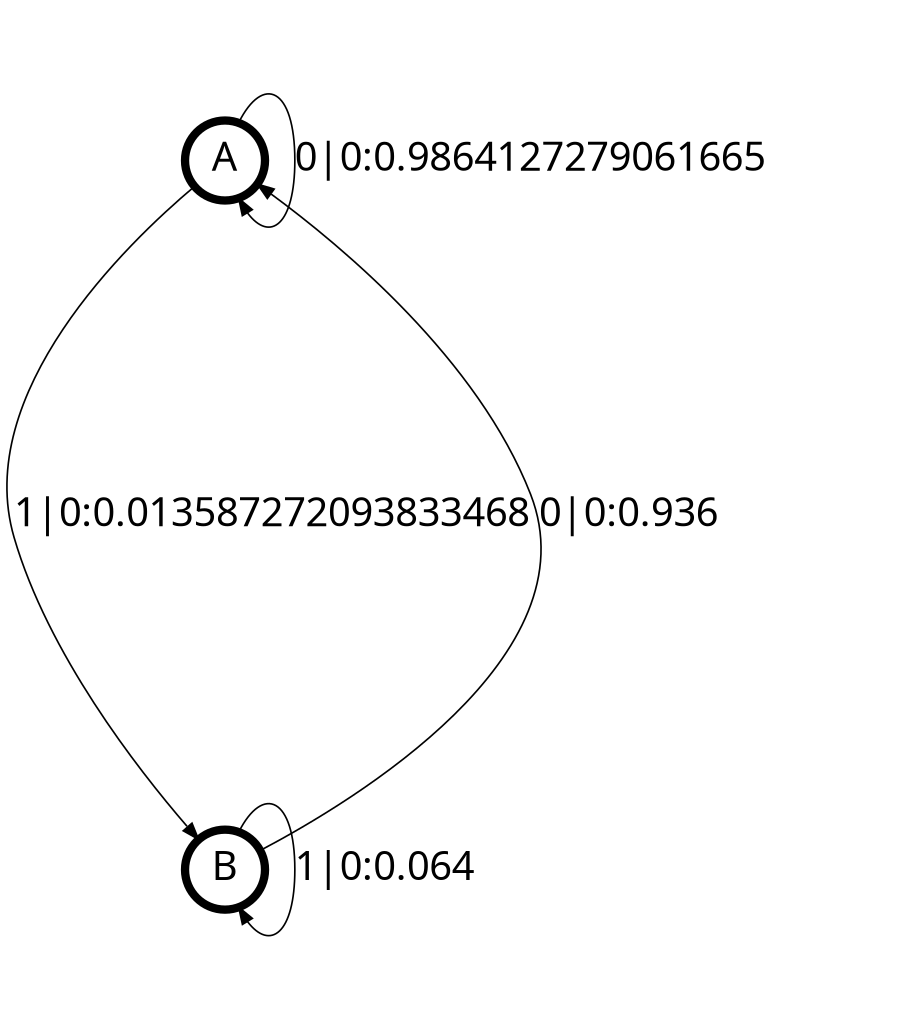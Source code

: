 digraph  {
size = "6,8.5";
ratio = "fill";
node
[shape = circle];
node [fontsize = 24];
node [penwidth = 5];
edge [fontsize = 24];
node [fontname = "CMU Serif Roman"];
graph [fontname = "CMU Serif Roman"];
edge [fontname = "CMU Serif Roman"];
A -> A [label = "0|0:0.9864127279061665\l"];
A -> B [label = "1|0:0.013587272093833468\l"];
B -> A [label = "0|0:0.936\l"];
B -> B [label = "1|0:0.064\l"];
}
